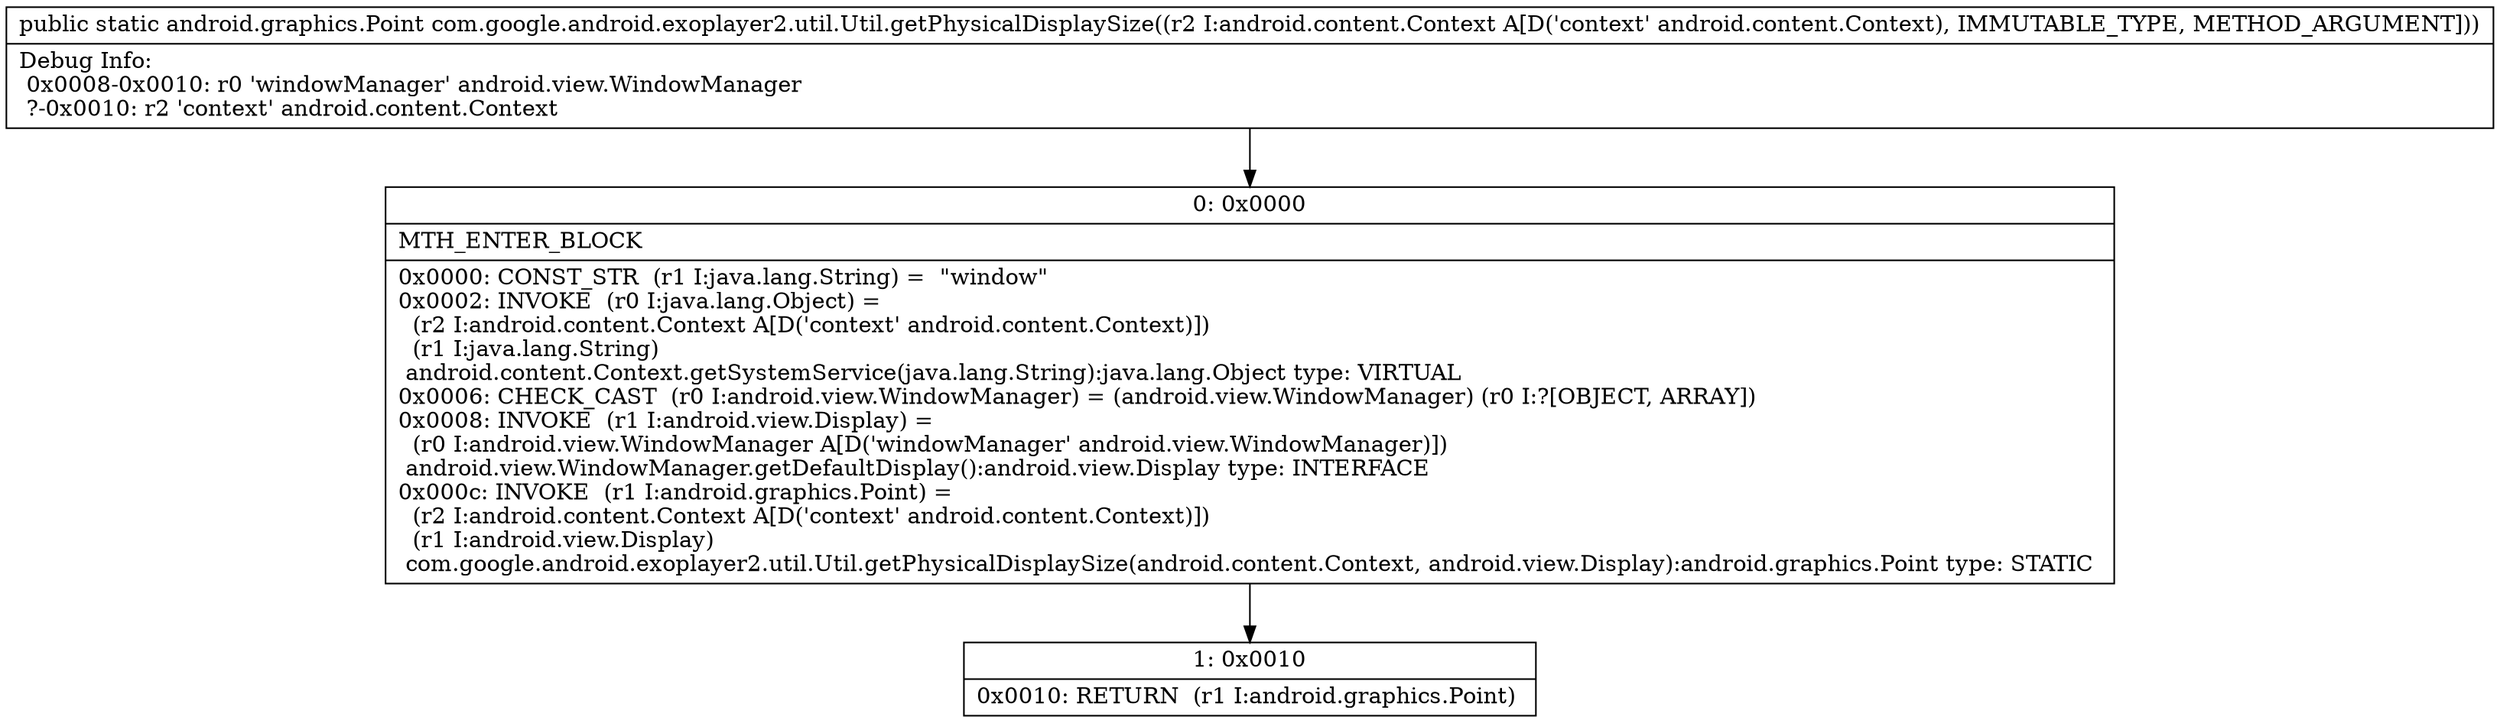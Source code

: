 digraph "CFG forcom.google.android.exoplayer2.util.Util.getPhysicalDisplaySize(Landroid\/content\/Context;)Landroid\/graphics\/Point;" {
Node_0 [shape=record,label="{0\:\ 0x0000|MTH_ENTER_BLOCK\l|0x0000: CONST_STR  (r1 I:java.lang.String) =  \"window\" \l0x0002: INVOKE  (r0 I:java.lang.Object) = \l  (r2 I:android.content.Context A[D('context' android.content.Context)])\l  (r1 I:java.lang.String)\l android.content.Context.getSystemService(java.lang.String):java.lang.Object type: VIRTUAL \l0x0006: CHECK_CAST  (r0 I:android.view.WindowManager) = (android.view.WindowManager) (r0 I:?[OBJECT, ARRAY]) \l0x0008: INVOKE  (r1 I:android.view.Display) = \l  (r0 I:android.view.WindowManager A[D('windowManager' android.view.WindowManager)])\l android.view.WindowManager.getDefaultDisplay():android.view.Display type: INTERFACE \l0x000c: INVOKE  (r1 I:android.graphics.Point) = \l  (r2 I:android.content.Context A[D('context' android.content.Context)])\l  (r1 I:android.view.Display)\l com.google.android.exoplayer2.util.Util.getPhysicalDisplaySize(android.content.Context, android.view.Display):android.graphics.Point type: STATIC \l}"];
Node_1 [shape=record,label="{1\:\ 0x0010|0x0010: RETURN  (r1 I:android.graphics.Point) \l}"];
MethodNode[shape=record,label="{public static android.graphics.Point com.google.android.exoplayer2.util.Util.getPhysicalDisplaySize((r2 I:android.content.Context A[D('context' android.content.Context), IMMUTABLE_TYPE, METHOD_ARGUMENT]))  | Debug Info:\l  0x0008\-0x0010: r0 'windowManager' android.view.WindowManager\l  ?\-0x0010: r2 'context' android.content.Context\l}"];
MethodNode -> Node_0;
Node_0 -> Node_1;
}


